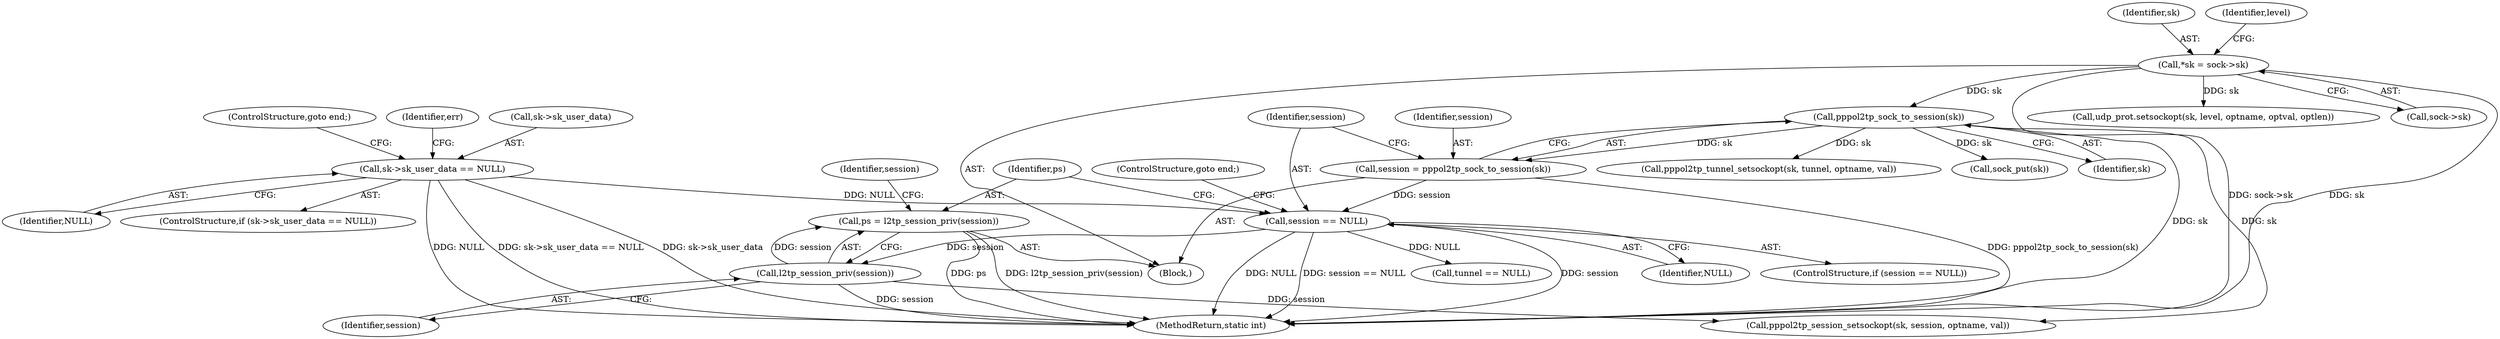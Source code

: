 digraph "0_linux_3cf521f7dc87c031617fd47e4b7aa2593c2f3daf_0@pointer" {
"1000172" [label="(Call,ps = l2tp_session_priv(session))"];
"1000174" [label="(Call,l2tp_session_priv(session))"];
"1000168" [label="(Call,session == NULL)"];
"1000163" [label="(Call,session = pppol2tp_sock_to_session(sk))"];
"1000165" [label="(Call,pppol2tp_sock_to_session(sk))"];
"1000110" [label="(Call,*sk = sock->sk)"];
"1000153" [label="(Call,sk->sk_user_data == NULL)"];
"1000218" [label="(Call,pppol2tp_session_setsockopt(sk, session, optname, val))"];
"1000175" [label="(Identifier,session)"];
"1000232" [label="(MethodReturn,static int)"];
"1000170" [label="(Identifier,NULL)"];
"1000111" [label="(Identifier,sk)"];
"1000200" [label="(Call,tunnel == NULL)"];
"1000158" [label="(ControlStructure,goto end;)"];
"1000165" [label="(Call,pppol2tp_sock_to_session(sk))"];
"1000163" [label="(Call,session = pppol2tp_sock_to_session(sk))"];
"1000169" [label="(Identifier,session)"];
"1000160" [label="(Identifier,err)"];
"1000172" [label="(Call,ps = l2tp_session_priv(session))"];
"1000125" [label="(Call,udp_prot.setsockopt(sk, level, optname, optval, optlen))"];
"1000167" [label="(ControlStructure,if (session == NULL))"];
"1000157" [label="(Identifier,NULL)"];
"1000180" [label="(Identifier,session)"];
"1000171" [label="(ControlStructure,goto end;)"];
"1000122" [label="(Identifier,level)"];
"1000173" [label="(Identifier,ps)"];
"1000206" [label="(Call,pppol2tp_tunnel_setsockopt(sk, tunnel, optname, val))"];
"1000174" [label="(Call,l2tp_session_priv(session))"];
"1000110" [label="(Call,*sk = sock->sk)"];
"1000168" [label="(Call,session == NULL)"];
"1000166" [label="(Identifier,sk)"];
"1000227" [label="(Call,sock_put(sk))"];
"1000152" [label="(ControlStructure,if (sk->sk_user_data == NULL))"];
"1000164" [label="(Identifier,session)"];
"1000154" [label="(Call,sk->sk_user_data)"];
"1000112" [label="(Call,sock->sk)"];
"1000108" [label="(Block,)"];
"1000153" [label="(Call,sk->sk_user_data == NULL)"];
"1000172" -> "1000108"  [label="AST: "];
"1000172" -> "1000174"  [label="CFG: "];
"1000173" -> "1000172"  [label="AST: "];
"1000174" -> "1000172"  [label="AST: "];
"1000180" -> "1000172"  [label="CFG: "];
"1000172" -> "1000232"  [label="DDG: ps"];
"1000172" -> "1000232"  [label="DDG: l2tp_session_priv(session)"];
"1000174" -> "1000172"  [label="DDG: session"];
"1000174" -> "1000175"  [label="CFG: "];
"1000175" -> "1000174"  [label="AST: "];
"1000174" -> "1000232"  [label="DDG: session"];
"1000168" -> "1000174"  [label="DDG: session"];
"1000174" -> "1000218"  [label="DDG: session"];
"1000168" -> "1000167"  [label="AST: "];
"1000168" -> "1000170"  [label="CFG: "];
"1000169" -> "1000168"  [label="AST: "];
"1000170" -> "1000168"  [label="AST: "];
"1000171" -> "1000168"  [label="CFG: "];
"1000173" -> "1000168"  [label="CFG: "];
"1000168" -> "1000232"  [label="DDG: session == NULL"];
"1000168" -> "1000232"  [label="DDG: session"];
"1000168" -> "1000232"  [label="DDG: NULL"];
"1000163" -> "1000168"  [label="DDG: session"];
"1000153" -> "1000168"  [label="DDG: NULL"];
"1000168" -> "1000200"  [label="DDG: NULL"];
"1000163" -> "1000108"  [label="AST: "];
"1000163" -> "1000165"  [label="CFG: "];
"1000164" -> "1000163"  [label="AST: "];
"1000165" -> "1000163"  [label="AST: "];
"1000169" -> "1000163"  [label="CFG: "];
"1000163" -> "1000232"  [label="DDG: pppol2tp_sock_to_session(sk)"];
"1000165" -> "1000163"  [label="DDG: sk"];
"1000165" -> "1000166"  [label="CFG: "];
"1000166" -> "1000165"  [label="AST: "];
"1000165" -> "1000232"  [label="DDG: sk"];
"1000110" -> "1000165"  [label="DDG: sk"];
"1000165" -> "1000206"  [label="DDG: sk"];
"1000165" -> "1000218"  [label="DDG: sk"];
"1000165" -> "1000227"  [label="DDG: sk"];
"1000110" -> "1000108"  [label="AST: "];
"1000110" -> "1000112"  [label="CFG: "];
"1000111" -> "1000110"  [label="AST: "];
"1000112" -> "1000110"  [label="AST: "];
"1000122" -> "1000110"  [label="CFG: "];
"1000110" -> "1000232"  [label="DDG: sock->sk"];
"1000110" -> "1000232"  [label="DDG: sk"];
"1000110" -> "1000125"  [label="DDG: sk"];
"1000153" -> "1000152"  [label="AST: "];
"1000153" -> "1000157"  [label="CFG: "];
"1000154" -> "1000153"  [label="AST: "];
"1000157" -> "1000153"  [label="AST: "];
"1000158" -> "1000153"  [label="CFG: "];
"1000160" -> "1000153"  [label="CFG: "];
"1000153" -> "1000232"  [label="DDG: NULL"];
"1000153" -> "1000232"  [label="DDG: sk->sk_user_data == NULL"];
"1000153" -> "1000232"  [label="DDG: sk->sk_user_data"];
}
